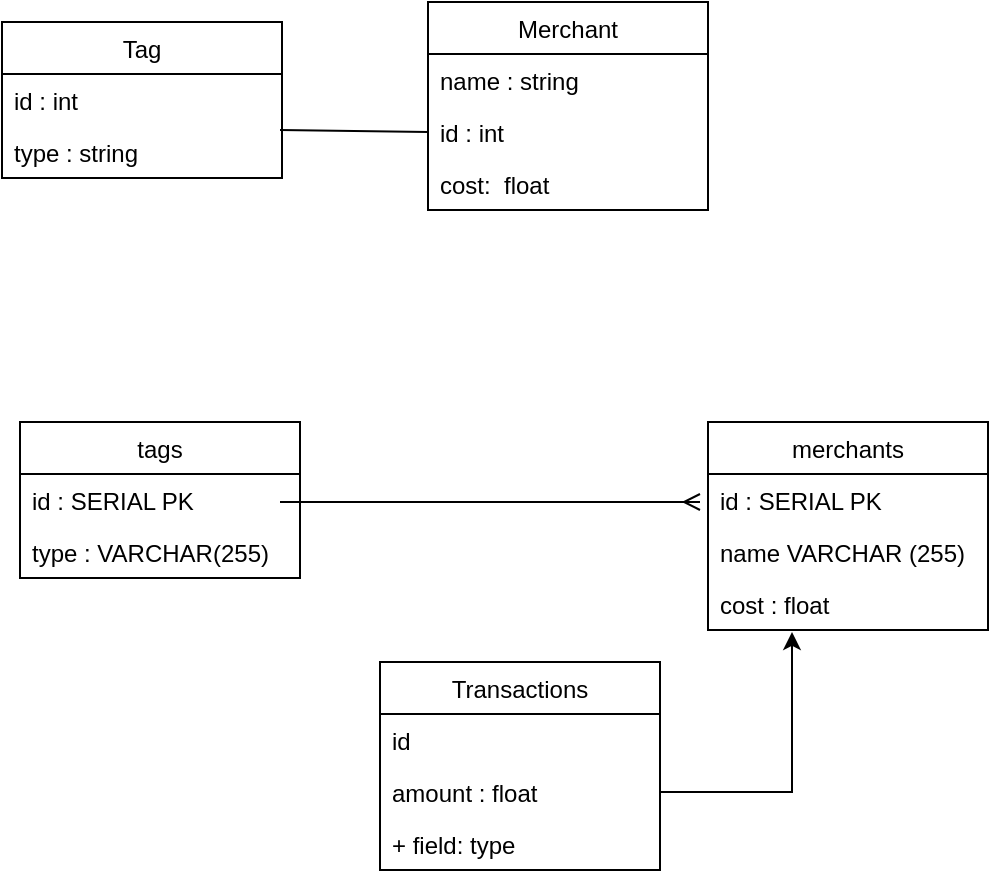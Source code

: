 <mxfile version="13.7.9" type="device"><diagram id="yJKHDSVkAO9KCMNfU3FI" name="Page-1"><mxGraphModel dx="946" dy="617" grid="1" gridSize="10" guides="1" tooltips="1" connect="1" arrows="1" fold="1" page="1" pageScale="1" pageWidth="827" pageHeight="1169" math="0" shadow="0"><root><mxCell id="0"/><mxCell id="1" parent="0"/><mxCell id="50fEvQJiQuR60EGH3F6J-5" value="Merchant" style="swimlane;fontStyle=0;childLayout=stackLayout;horizontal=1;startSize=26;fillColor=none;horizontalStack=0;resizeParent=1;resizeParentMax=0;resizeLast=0;collapsible=1;marginBottom=0;" parent="1" vertex="1"><mxGeometry x="274" y="40" width="140" height="104" as="geometry"/></mxCell><mxCell id="50fEvQJiQuR60EGH3F6J-6" value="name : string" style="text;strokeColor=none;fillColor=none;align=left;verticalAlign=top;spacingLeft=4;spacingRight=4;overflow=hidden;rotatable=0;points=[[0,0.5],[1,0.5]];portConstraint=eastwest;" parent="50fEvQJiQuR60EGH3F6J-5" vertex="1"><mxGeometry y="26" width="140" height="26" as="geometry"/></mxCell><mxCell id="50fEvQJiQuR60EGH3F6J-7" value="id : int" style="text;strokeColor=none;fillColor=none;align=left;verticalAlign=top;spacingLeft=4;spacingRight=4;overflow=hidden;rotatable=0;points=[[0,0.5],[1,0.5]];portConstraint=eastwest;" parent="50fEvQJiQuR60EGH3F6J-5" vertex="1"><mxGeometry y="52" width="140" height="26" as="geometry"/></mxCell><mxCell id="50fEvQJiQuR60EGH3F6J-8" value="cost:  float" style="text;strokeColor=none;fillColor=none;align=left;verticalAlign=top;spacingLeft=4;spacingRight=4;overflow=hidden;rotatable=0;points=[[0,0.5],[1,0.5]];portConstraint=eastwest;" parent="50fEvQJiQuR60EGH3F6J-5" vertex="1"><mxGeometry y="78" width="140" height="26" as="geometry"/></mxCell><mxCell id="50fEvQJiQuR60EGH3F6J-23" value="" style="endArrow=none;html=1;exitX=1;exitY=0.5;exitDx=0;exitDy=0;entryX=0;entryY=0.5;entryDx=0;entryDy=0;" parent="1" target="50fEvQJiQuR60EGH3F6J-7" edge="1"><mxGeometry width="50" height="50" relative="1" as="geometry"><mxPoint x="200" y="104" as="sourcePoint"/><mxPoint x="440" y="290" as="targetPoint"/></mxGeometry></mxCell><mxCell id="50fEvQJiQuR60EGH3F6J-11" value="Tag" style="swimlane;fontStyle=0;childLayout=stackLayout;horizontal=1;startSize=26;fillColor=none;horizontalStack=0;resizeParent=1;resizeParentMax=0;resizeLast=0;collapsible=1;marginBottom=0;" parent="1" vertex="1"><mxGeometry x="61" y="50" width="140" height="78" as="geometry"/></mxCell><mxCell id="50fEvQJiQuR60EGH3F6J-13" value="id : int" style="text;strokeColor=none;fillColor=none;align=left;verticalAlign=top;spacingLeft=4;spacingRight=4;overflow=hidden;rotatable=0;points=[[0,0.5],[1,0.5]];portConstraint=eastwest;" parent="50fEvQJiQuR60EGH3F6J-11" vertex="1"><mxGeometry y="26" width="140" height="26" as="geometry"/></mxCell><mxCell id="50fEvQJiQuR60EGH3F6J-14" value="type : string" style="text;strokeColor=none;fillColor=none;align=left;verticalAlign=top;spacingLeft=4;spacingRight=4;overflow=hidden;rotatable=0;points=[[0,0.5],[1,0.5]];portConstraint=eastwest;" parent="50fEvQJiQuR60EGH3F6J-11" vertex="1"><mxGeometry y="52" width="140" height="26" as="geometry"/></mxCell><mxCell id="50fEvQJiQuR60EGH3F6J-25" value="tags" style="swimlane;fontStyle=0;childLayout=stackLayout;horizontal=1;startSize=26;fillColor=none;horizontalStack=0;resizeParent=1;resizeParentMax=0;resizeLast=0;collapsible=1;marginBottom=0;" parent="1" vertex="1"><mxGeometry x="70" y="250" width="140" height="78" as="geometry"/></mxCell><mxCell id="50fEvQJiQuR60EGH3F6J-26" value="id : SERIAL PK" style="text;strokeColor=none;fillColor=none;align=left;verticalAlign=top;spacingLeft=4;spacingRight=4;overflow=hidden;rotatable=0;points=[[0,0.5],[1,0.5]];portConstraint=eastwest;" parent="50fEvQJiQuR60EGH3F6J-25" vertex="1"><mxGeometry y="26" width="140" height="26" as="geometry"/></mxCell><mxCell id="50fEvQJiQuR60EGH3F6J-28" value="type : VARCHAR(255)" style="text;strokeColor=none;fillColor=none;align=left;verticalAlign=top;spacingLeft=4;spacingRight=4;overflow=hidden;rotatable=0;points=[[0,0.5],[1,0.5]];portConstraint=eastwest;" parent="50fEvQJiQuR60EGH3F6J-25" vertex="1"><mxGeometry y="52" width="140" height="26" as="geometry"/></mxCell><mxCell id="50fEvQJiQuR60EGH3F6J-38" value="" style="edgeStyle=entityRelationEdgeStyle;fontSize=12;html=1;endArrow=ERmany;" parent="1" edge="1"><mxGeometry width="100" height="100" relative="1" as="geometry"><mxPoint x="200" y="290" as="sourcePoint"/><mxPoint x="410" y="290" as="targetPoint"/></mxGeometry></mxCell><mxCell id="50fEvQJiQuR60EGH3F6J-29" value="merchants" style="swimlane;fontStyle=0;childLayout=stackLayout;horizontal=1;startSize=26;fillColor=none;horizontalStack=0;resizeParent=1;resizeParentMax=0;resizeLast=0;collapsible=1;marginBottom=0;" parent="1" vertex="1"><mxGeometry x="414" y="250" width="140" height="104" as="geometry"/></mxCell><mxCell id="50fEvQJiQuR60EGH3F6J-30" value="id : SERIAL PK" style="text;strokeColor=none;fillColor=none;align=left;verticalAlign=top;spacingLeft=4;spacingRight=4;overflow=hidden;rotatable=0;points=[[0,0.5],[1,0.5]];portConstraint=eastwest;" parent="50fEvQJiQuR60EGH3F6J-29" vertex="1"><mxGeometry y="26" width="140" height="26" as="geometry"/></mxCell><mxCell id="50fEvQJiQuR60EGH3F6J-32" value="name VARCHAR (255)" style="text;strokeColor=none;fillColor=none;align=left;verticalAlign=top;spacingLeft=4;spacingRight=4;overflow=hidden;rotatable=0;points=[[0,0.5],[1,0.5]];portConstraint=eastwest;" parent="50fEvQJiQuR60EGH3F6J-29" vertex="1"><mxGeometry y="52" width="140" height="26" as="geometry"/></mxCell><mxCell id="50fEvQJiQuR60EGH3F6J-37" value="cost : float" style="text;strokeColor=none;fillColor=none;align=left;verticalAlign=top;spacingLeft=4;spacingRight=4;overflow=hidden;rotatable=0;points=[[0,0.5],[1,0.5]];portConstraint=eastwest;" parent="50fEvQJiQuR60EGH3F6J-29" vertex="1"><mxGeometry y="78" width="140" height="26" as="geometry"/></mxCell><mxCell id="FaIZGXl4l22epnr9Snt7-1" value="Transactions" style="swimlane;fontStyle=0;childLayout=stackLayout;horizontal=1;startSize=26;fillColor=none;horizontalStack=0;resizeParent=1;resizeParentMax=0;resizeLast=0;collapsible=1;marginBottom=0;" vertex="1" parent="1"><mxGeometry x="250" y="370" width="140" height="104" as="geometry"/></mxCell><mxCell id="FaIZGXl4l22epnr9Snt7-2" value="id" style="text;strokeColor=none;fillColor=none;align=left;verticalAlign=top;spacingLeft=4;spacingRight=4;overflow=hidden;rotatable=0;points=[[0,0.5],[1,0.5]];portConstraint=eastwest;" vertex="1" parent="FaIZGXl4l22epnr9Snt7-1"><mxGeometry y="26" width="140" height="26" as="geometry"/></mxCell><mxCell id="FaIZGXl4l22epnr9Snt7-3" value="amount : float" style="text;strokeColor=none;fillColor=none;align=left;verticalAlign=top;spacingLeft=4;spacingRight=4;overflow=hidden;rotatable=0;points=[[0,0.5],[1,0.5]];portConstraint=eastwest;" vertex="1" parent="FaIZGXl4l22epnr9Snt7-1"><mxGeometry y="52" width="140" height="26" as="geometry"/></mxCell><mxCell id="FaIZGXl4l22epnr9Snt7-4" value="+ field: type" style="text;strokeColor=none;fillColor=none;align=left;verticalAlign=top;spacingLeft=4;spacingRight=4;overflow=hidden;rotatable=0;points=[[0,0.5],[1,0.5]];portConstraint=eastwest;" vertex="1" parent="FaIZGXl4l22epnr9Snt7-1"><mxGeometry y="78" width="140" height="26" as="geometry"/></mxCell><mxCell id="FaIZGXl4l22epnr9Snt7-5" style="edgeStyle=orthogonalEdgeStyle;rounded=0;orthogonalLoop=1;jettySize=auto;html=1;entryX=0.3;entryY=1.038;entryDx=0;entryDy=0;entryPerimeter=0;" edge="1" parent="1" source="FaIZGXl4l22epnr9Snt7-3" target="50fEvQJiQuR60EGH3F6J-37"><mxGeometry relative="1" as="geometry"/></mxCell></root></mxGraphModel></diagram></mxfile>